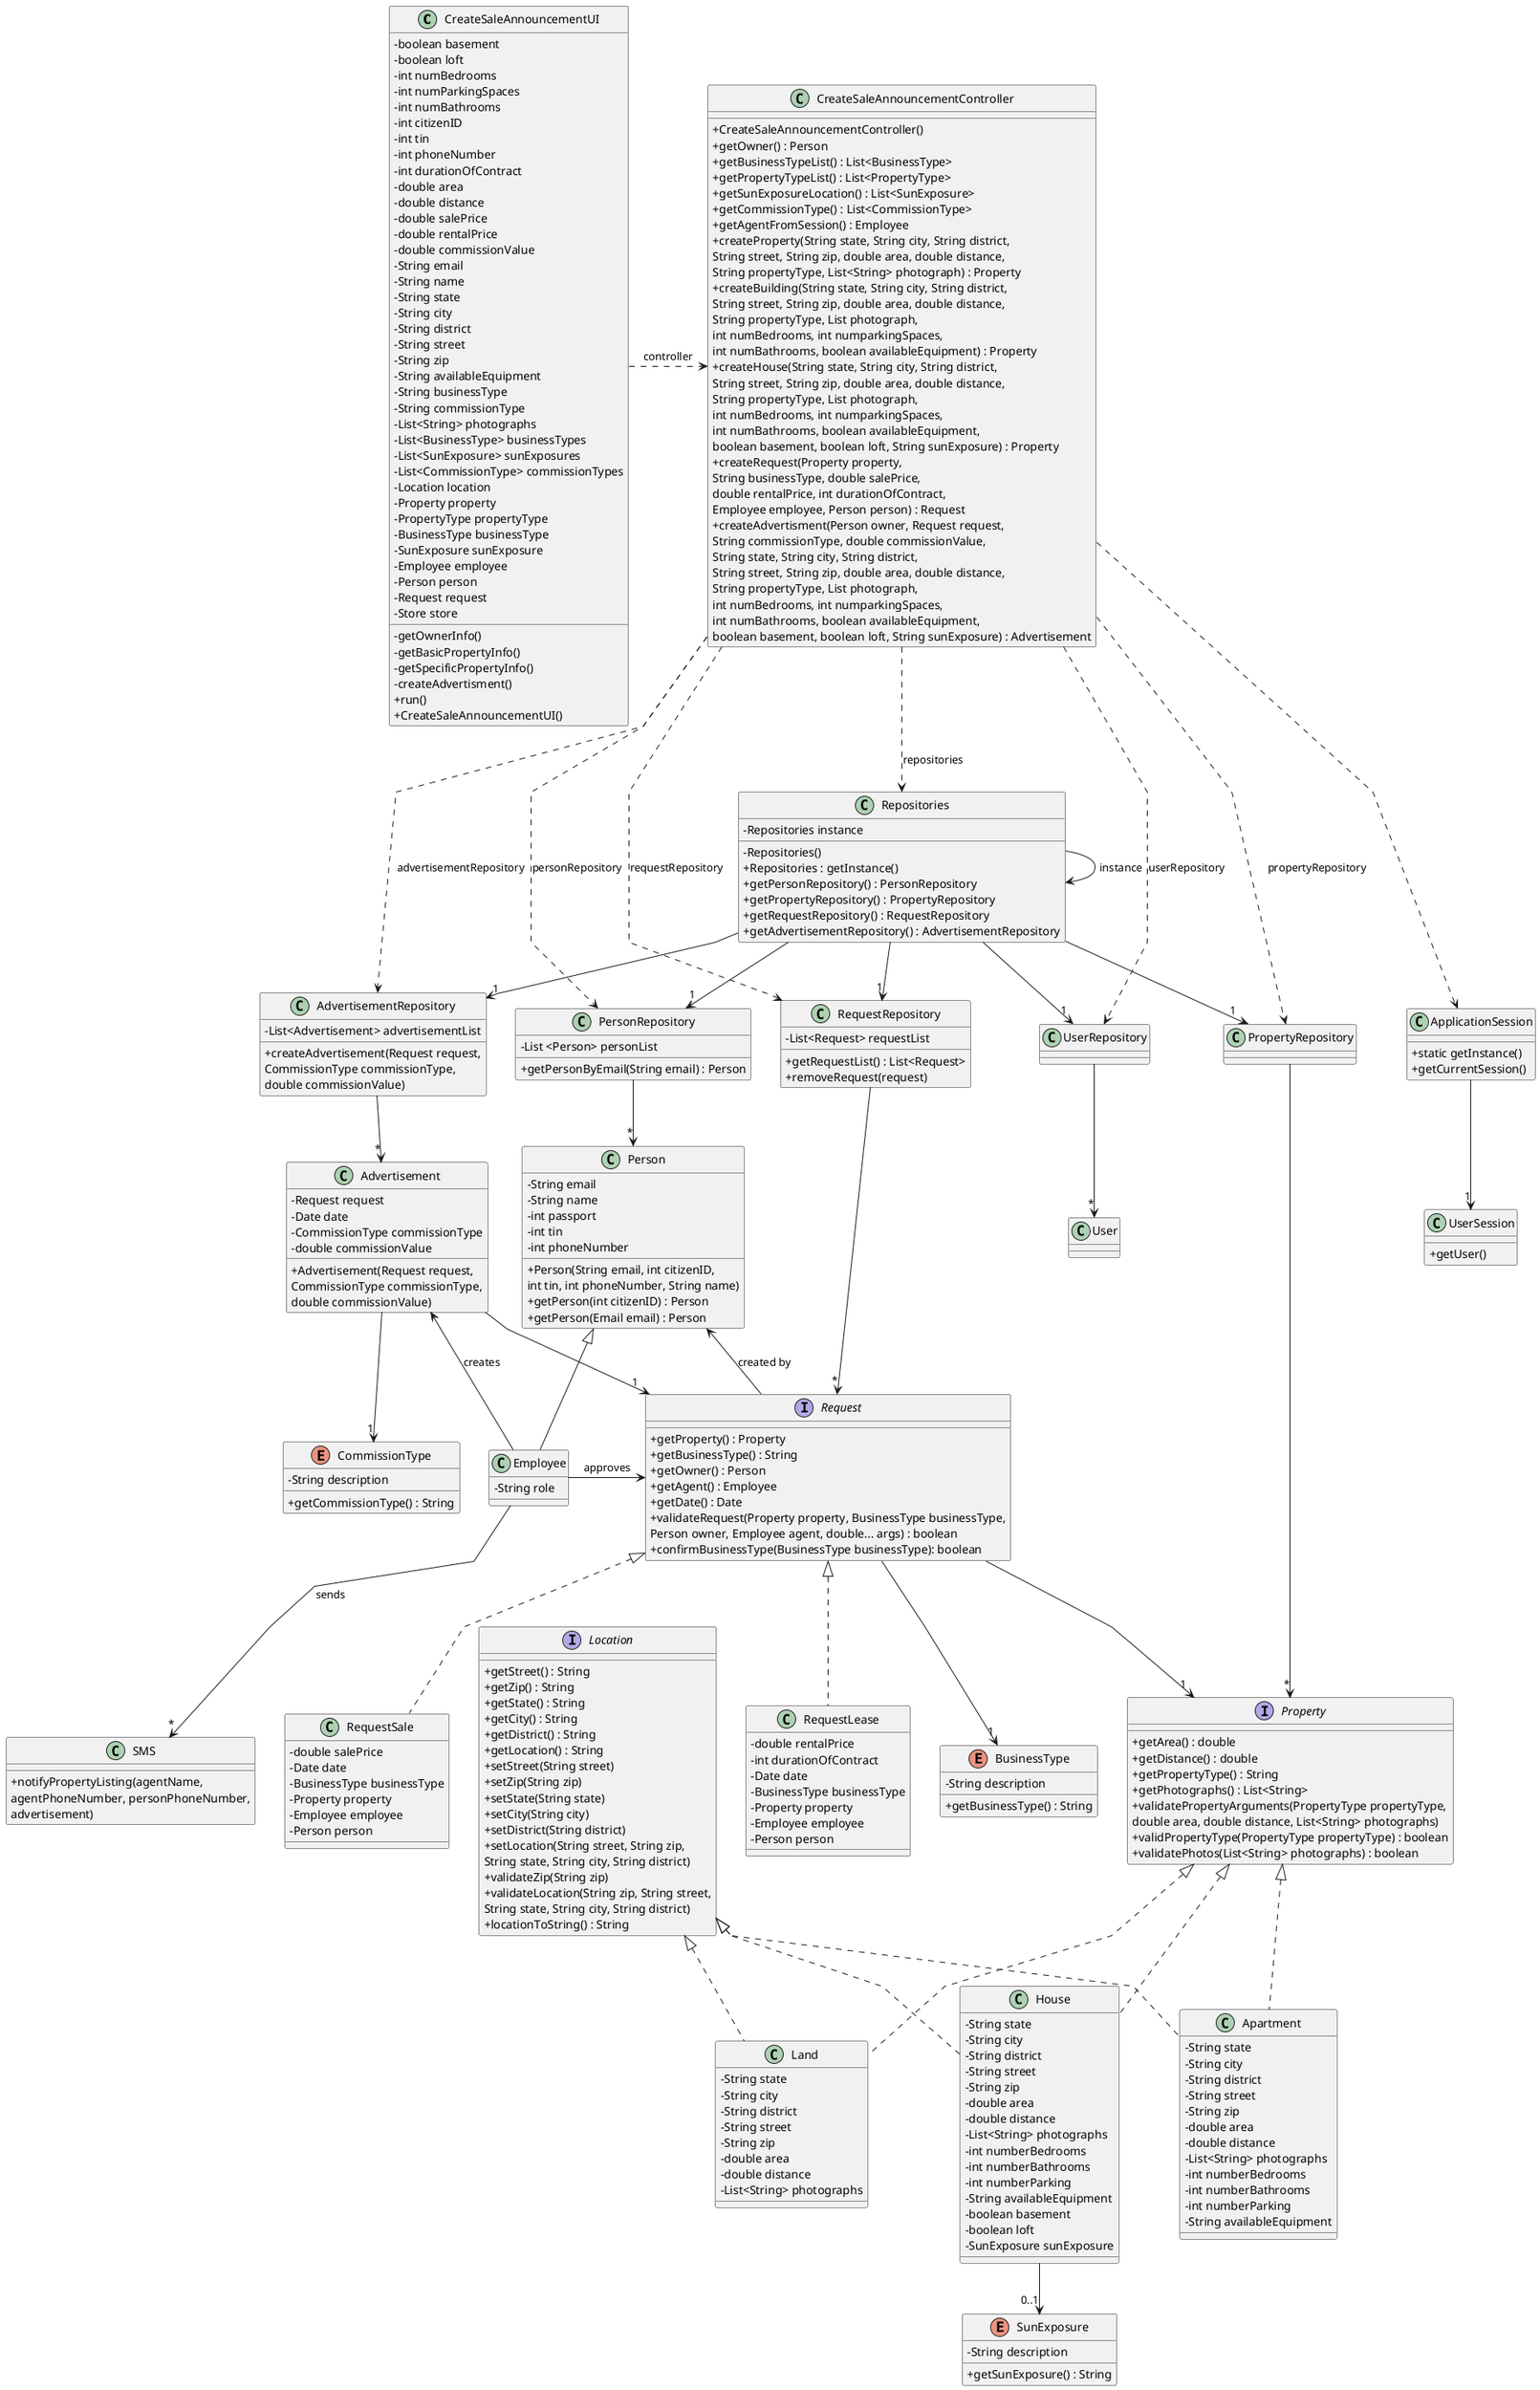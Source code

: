 @startuml Class Diagram - Create Sale CreateSaleAnnouncement

skinparam packageStyle rectangle
skinparam shadowing false
skinparam linetype polyline

skinparam classAttributeIconSize 0

class CreateSaleAnnouncementUI {
    - boolean basement
    - boolean loft
    - int numBedrooms
    - int numParkingSpaces
    - int numBathrooms
    - int citizenID
    - int tin
    - int phoneNumber
    - int durationOfContract
    - double area
    - double distance
    - double salePrice
    - double rentalPrice
    - double commissionValue
    - String email
    - String name
    - String state
    - String city
    - String district
    - String street
    - String zip
    - String availableEquipment
    - String businessType
    - String commissionType
    - List<String> photographs
    - List<BusinessType> businessTypes
    - List<SunExposure> sunExposures
    - List<CommissionType> commissionTypes
    - Location location
    - Property property
    - PropertyType propertyType
    - BusinessType businessType
    - SunExposure sunExposure
    - Employee employee
    - Person person
    - Request request
    - Store store
    - getOwnerInfo()
    - getBasicPropertyInfo()
    - getSpecificPropertyInfo()
    - createAdvertisment()
    + run()
    + CreateSaleAnnouncementUI()
}

class CreateSaleAnnouncementController {
    + CreateSaleAnnouncementController()
    + getOwner() : Person
    + getBusinessTypeList() : List<BusinessType>
    + getPropertyTypeList() : List<PropertyType>
    + getSunExposureLocation() : List<SunExposure>
    + getCommissionType() : List<CommissionType>
    + getAgentFromSession() : Employee
    + createProperty(String state, String city, String district,\nString street, String zip, double area, double distance,\nString propertyType, List<String> photograph) : Property
    + createBuilding(String state, String city, String district,\nString street, String zip, double area, double distance,\nString propertyType, List photograph,\nint numBedrooms, int numparkingSpaces,\nint numBathrooms, boolean availableEquipment) : Property
    + createHouse(String state, String city, String district,\nString street, String zip, double area, double distance,\nString propertyType, List photograph,\nint numBedrooms, int numparkingSpaces,\nint numBathrooms, boolean availableEquipment,\nboolean basement, boolean loft, String sunExposure) : Property
    + createRequest(Property property,\nString businessType, double salePrice,\ndouble rentalPrice, int durationOfContract,\nEmployee employee, Person person) : Request
    + createAdvertisment(Person owner, Request request,\nString commissionType, double commissionValue,\nString state, String city, String district,\nString street, String zip, double area, double distance,\nString propertyType, List photograph,\nint numBedrooms, int numparkingSpaces,\nint numBathrooms, boolean availableEquipment,\nboolean basement, boolean loft, String sunExposure) : Advertisement
}

class ApplicationSession {
    + static getInstance()
    + getCurrentSession()
}

class UserSession {
    + getUser()
}

class Repositories {
    - Repositories instance
    - Repositories()
    + Repositories : getInstance()
    + getPersonRepository() : PersonRepository
    + getPropertyRepository() : PropertyRepository
    + getRequestRepository() : RequestRepository
    + getAdvertisementRepository() : AdvertisementRepository
}

class Person {
    - String email
    - String name
    - int passport
    - int tin
    - int phoneNumber
    + Person(String email, int citizenID,\nint tin, int phoneNumber, String name)
    + getPerson(int citizenID) : Person
    + getPerson(Email email) : Person
}

class Employee {
    - String role
}

enum SunExposure {
    - String description
    + getSunExposure() : String
}

interface Location {
    + getStreet() : String
    + getZip() : String
    + getState() : String
    + getCity() : String
    + getDistrict() : String
    + getLocation() : String
    + setStreet(String street)
    + setZip(String zip)
    + setState(String state)
    + setCity(String city)
    + setDistrict(String district)
    + setLocation(String street, String zip,
    String state, String city, String district)
    + validateZip(String zip)
    + validateLocation(String zip, String street,\nString state, String city, String district)
    + locationToString() : String
}

interface Property {
    + getArea() : double
    + getDistance() : double
    + getPropertyType() : String
    + getPhotographs() : List<String>
    + validatePropertyArguments(PropertyType propertyType,
    double area, double distance, List<String> photographs)
    + validPropertyType(PropertyType propertyType) : boolean
    + validatePhotos(List<String> photographs) : boolean
}

class Land {
    - String state
    - String city
    - String district
    - String street
    - String zip
    - double area
    - double distance
    - List<String> photographs
}

class Apartment {
    - String state
    - String city
    - String district
    - String street
    - String zip
    - double area
    - double distance
    - List<String> photographs
    - int numberBedrooms
    - int numberBathrooms
    - int numberParking
    - String availableEquipment
}

class House {
    - String state
    - String city
    - String district
    - String street
    - String zip
    - double area
    - double distance
    - List<String> photographs
    - int numberBedrooms
    - int numberBathrooms
    - int numberParking
    - String availableEquipment
    - boolean basement
    - boolean loft
    - SunExposure sunExposure
}

enum BusinessType {
    - String description
    + getBusinessType() : String
}

interface Request {
    + getProperty() : Property
    + getBusinessType() : String
    + getOwner() : Person
    + getAgent() : Employee
    + getDate() : Date
    + validateRequest(Property property, BusinessType businessType,\nPerson owner, Employee agent, double... args) : boolean
    + confirmBusinessType(BusinessType businessType): boolean
}

class RequestSale {
    - double salePrice
    - Date date
    - BusinessType businessType
    - Property property
    - Employee employee
    - Person person
}

class RequestLease {
    - double rentalPrice
    - int durationOfContract
    - Date date
    - BusinessType businessType
    - Property property
    - Employee employee
    - Person person
}

enum CommissionType {
    - String description
    + getCommissionType() : String
}

class Advertisement {
    - Request request
    - Date date
    - CommissionType commissionType
    - double commissionValue
    + Advertisement(Request request,\nCommissionType commissionType,\ndouble commissionValue)
}

class PersonRepository {
    - List <Person> personList
    + getPersonByEmail(String email) : Person
}

class RequestRepository {
    - List<Request> requestList
    + getRequestList() : List<Request>
    + removeRequest(request)
}

class AdvertisementRepository {
    - List<Advertisement> advertisementList
    + createAdvertisement(Request request,\nCommissionType commissionType,\ndouble commissionValue)
}

class SMS {
    + notifyPropertyListing(agentName,\nagentPhoneNumber, personPhoneNumber,\nadvertisement)
}

ApplicationSession --> "1" UserSession

CreateSaleAnnouncementUI .> CreateSaleAnnouncementController : controller

CreateSaleAnnouncementController .> Repositories : repositories
CreateSaleAnnouncementController ...> ApplicationSession
CreateSaleAnnouncementController ...> UserRepository : userRepository
CreateSaleAnnouncementController ...> PersonRepository : personRepository
CreateSaleAnnouncementController ...> PropertyRepository : propertyRepository
CreateSaleAnnouncementController ...> RequestRepository : requestRepository
CreateSaleAnnouncementController ...> AdvertisementRepository : advertisementRepository

Repositories --> Repositories : instance
Repositories --> "1" UserRepository
Repositories --> "1" PersonRepository
Repositories --> "1" PropertyRepository
Repositories --> "1" RequestRepository
Repositories --> "1" AdvertisementRepository

UserRepository --> "*" User
PersonRepository --> "*" Person
PropertyRepository --> "*" Property
RequestRepository --> "*" Request
AdvertisementRepository --> "*" Advertisement

Person <|-- Employee

Location <|.. Land
Location <|.. Apartment
Location <|.. House

Property <|.. Land
Property <|.. Apartment
Property <|.. House

Request <|.. RequestLease
Request <|.. RequestSale

House --> "0..1" SunExposure

Request --> "1" BusinessType
Request --> "1" Property

Advertisement --> "1" Request
Advertisement --> "1" CommissionType

Advertisement <- Employee: creates
Employee -> Request : approves
Employee --> "*" SMS : sends
Request -> Person : created by

@enduml